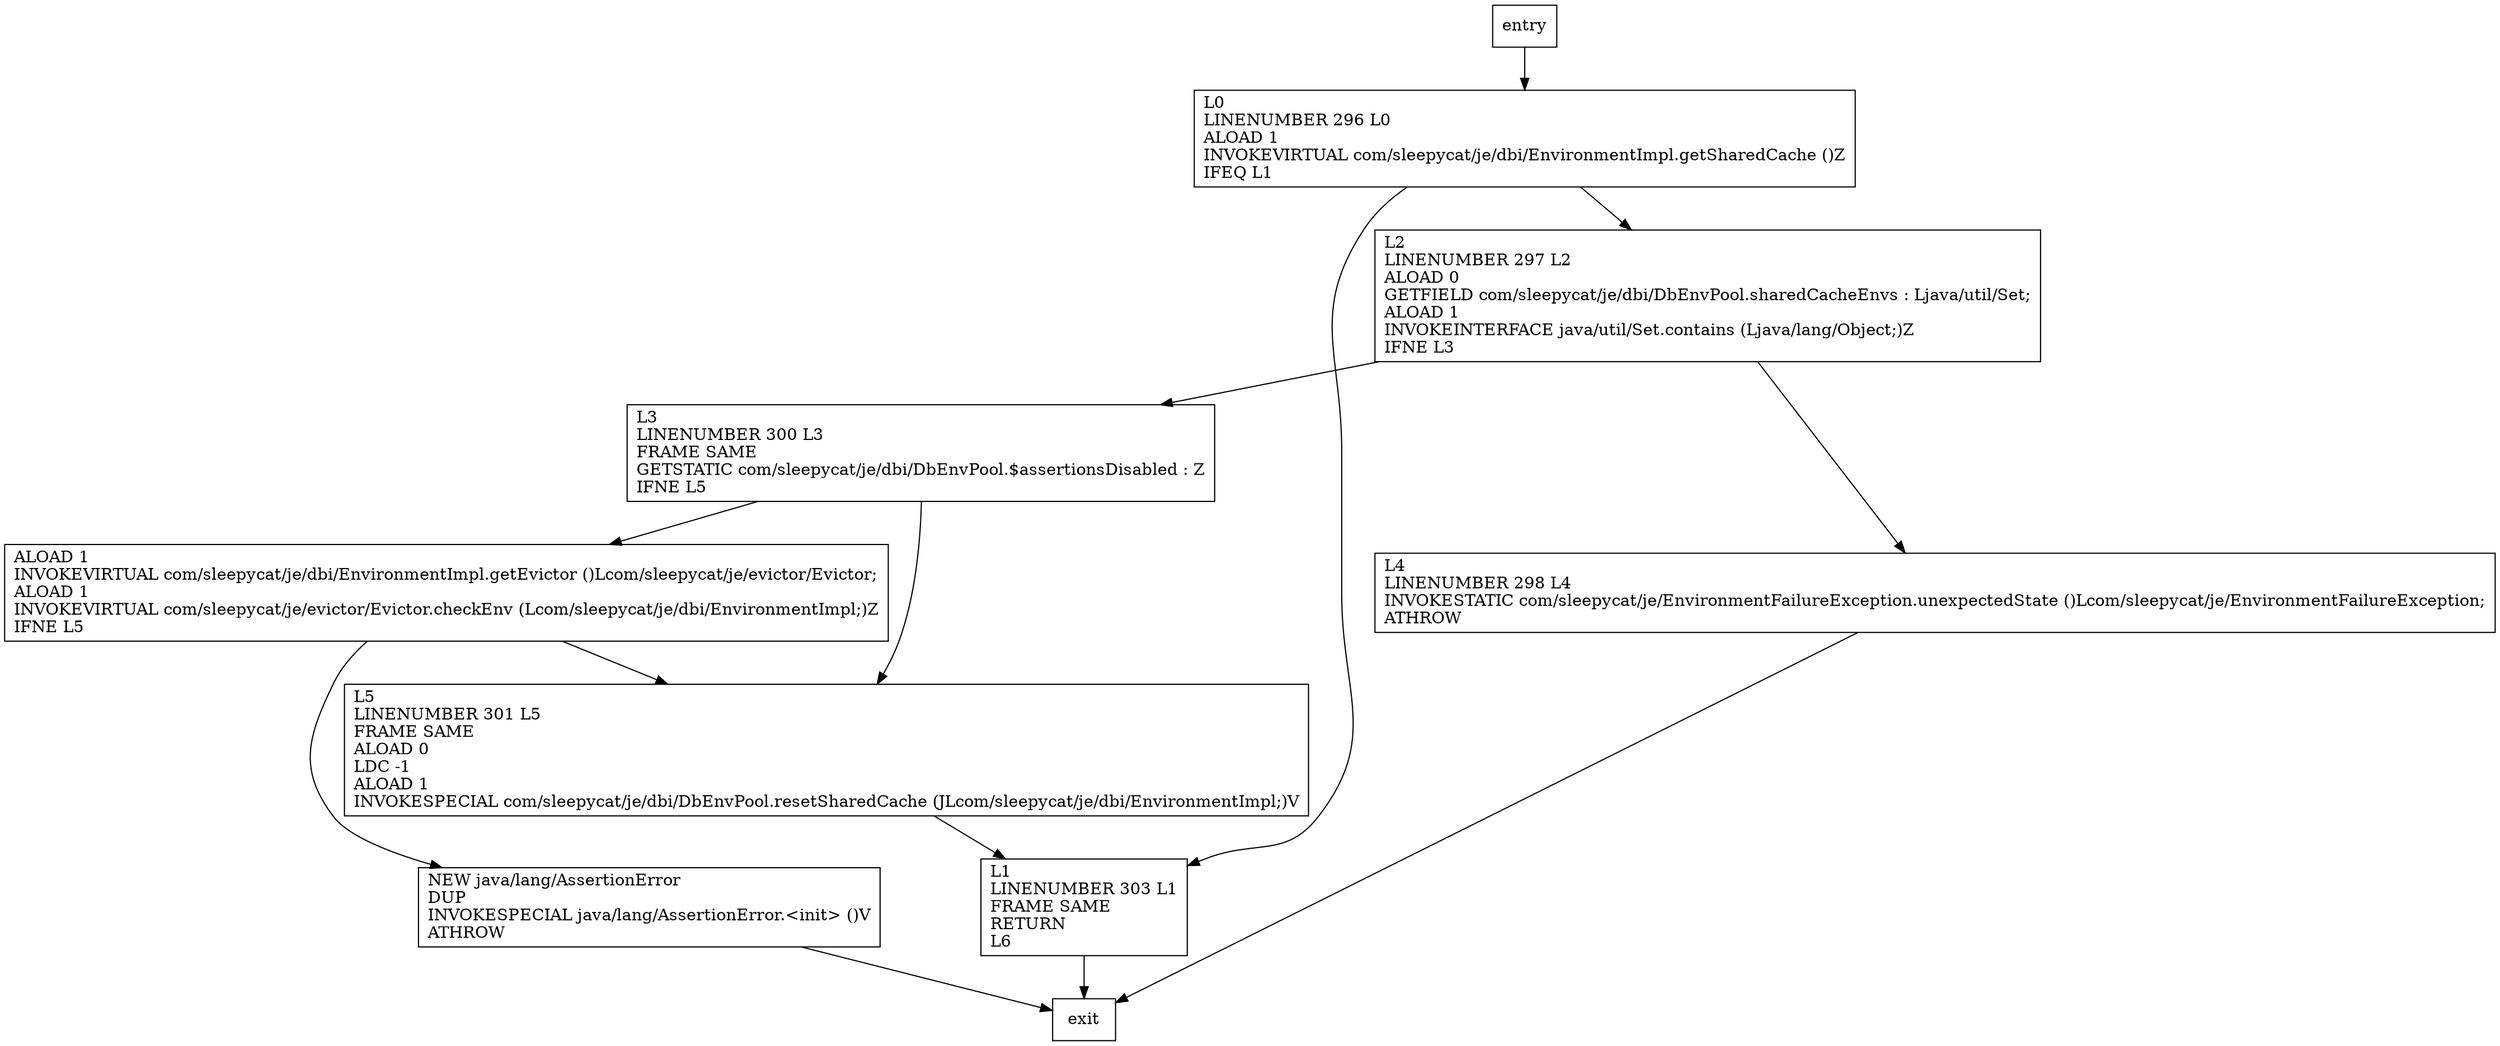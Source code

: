 digraph finishAdditionOfSharedCacheEnv {
node [shape=record];
418646126 [label="NEW java/lang/AssertionError\lDUP\lINVOKESPECIAL java/lang/AssertionError.\<init\> ()V\lATHROW\l"];
1361952992 [label="L0\lLINENUMBER 296 L0\lALOAD 1\lINVOKEVIRTUAL com/sleepycat/je/dbi/EnvironmentImpl.getSharedCache ()Z\lIFEQ L1\l"];
1668613848 [label="L3\lLINENUMBER 300 L3\lFRAME SAME\lGETSTATIC com/sleepycat/je/dbi/DbEnvPool.$assertionsDisabled : Z\lIFNE L5\l"];
1409058575 [label="ALOAD 1\lINVOKEVIRTUAL com/sleepycat/je/dbi/EnvironmentImpl.getEvictor ()Lcom/sleepycat/je/evictor/Evictor;\lALOAD 1\lINVOKEVIRTUAL com/sleepycat/je/evictor/Evictor.checkEnv (Lcom/sleepycat/je/dbi/EnvironmentImpl;)Z\lIFNE L5\l"];
16344660 [label="L1\lLINENUMBER 303 L1\lFRAME SAME\lRETURN\lL6\l"];
1963342800 [label="L2\lLINENUMBER 297 L2\lALOAD 0\lGETFIELD com/sleepycat/je/dbi/DbEnvPool.sharedCacheEnvs : Ljava/util/Set;\lALOAD 1\lINVOKEINTERFACE java/util/Set.contains (Ljava/lang/Object;)Z\lIFNE L3\l"];
1549856918 [label="L4\lLINENUMBER 298 L4\lINVOKESTATIC com/sleepycat/je/EnvironmentFailureException.unexpectedState ()Lcom/sleepycat/je/EnvironmentFailureException;\lATHROW\l"];
392226440 [label="L5\lLINENUMBER 301 L5\lFRAME SAME\lALOAD 0\lLDC -1\lALOAD 1\lINVOKESPECIAL com/sleepycat/je/dbi/DbEnvPool.resetSharedCache (JLcom/sleepycat/je/dbi/EnvironmentImpl;)V\l"];
entry;
exit;
418646126 -> exit;
entry -> 1361952992;
1361952992 -> 16344660;
1361952992 -> 1963342800;
1668613848 -> 1409058575;
1668613848 -> 392226440;
1409058575 -> 418646126;
1409058575 -> 392226440;
16344660 -> exit;
1963342800 -> 1668613848;
1963342800 -> 1549856918;
1549856918 -> exit;
392226440 -> 16344660;
}
